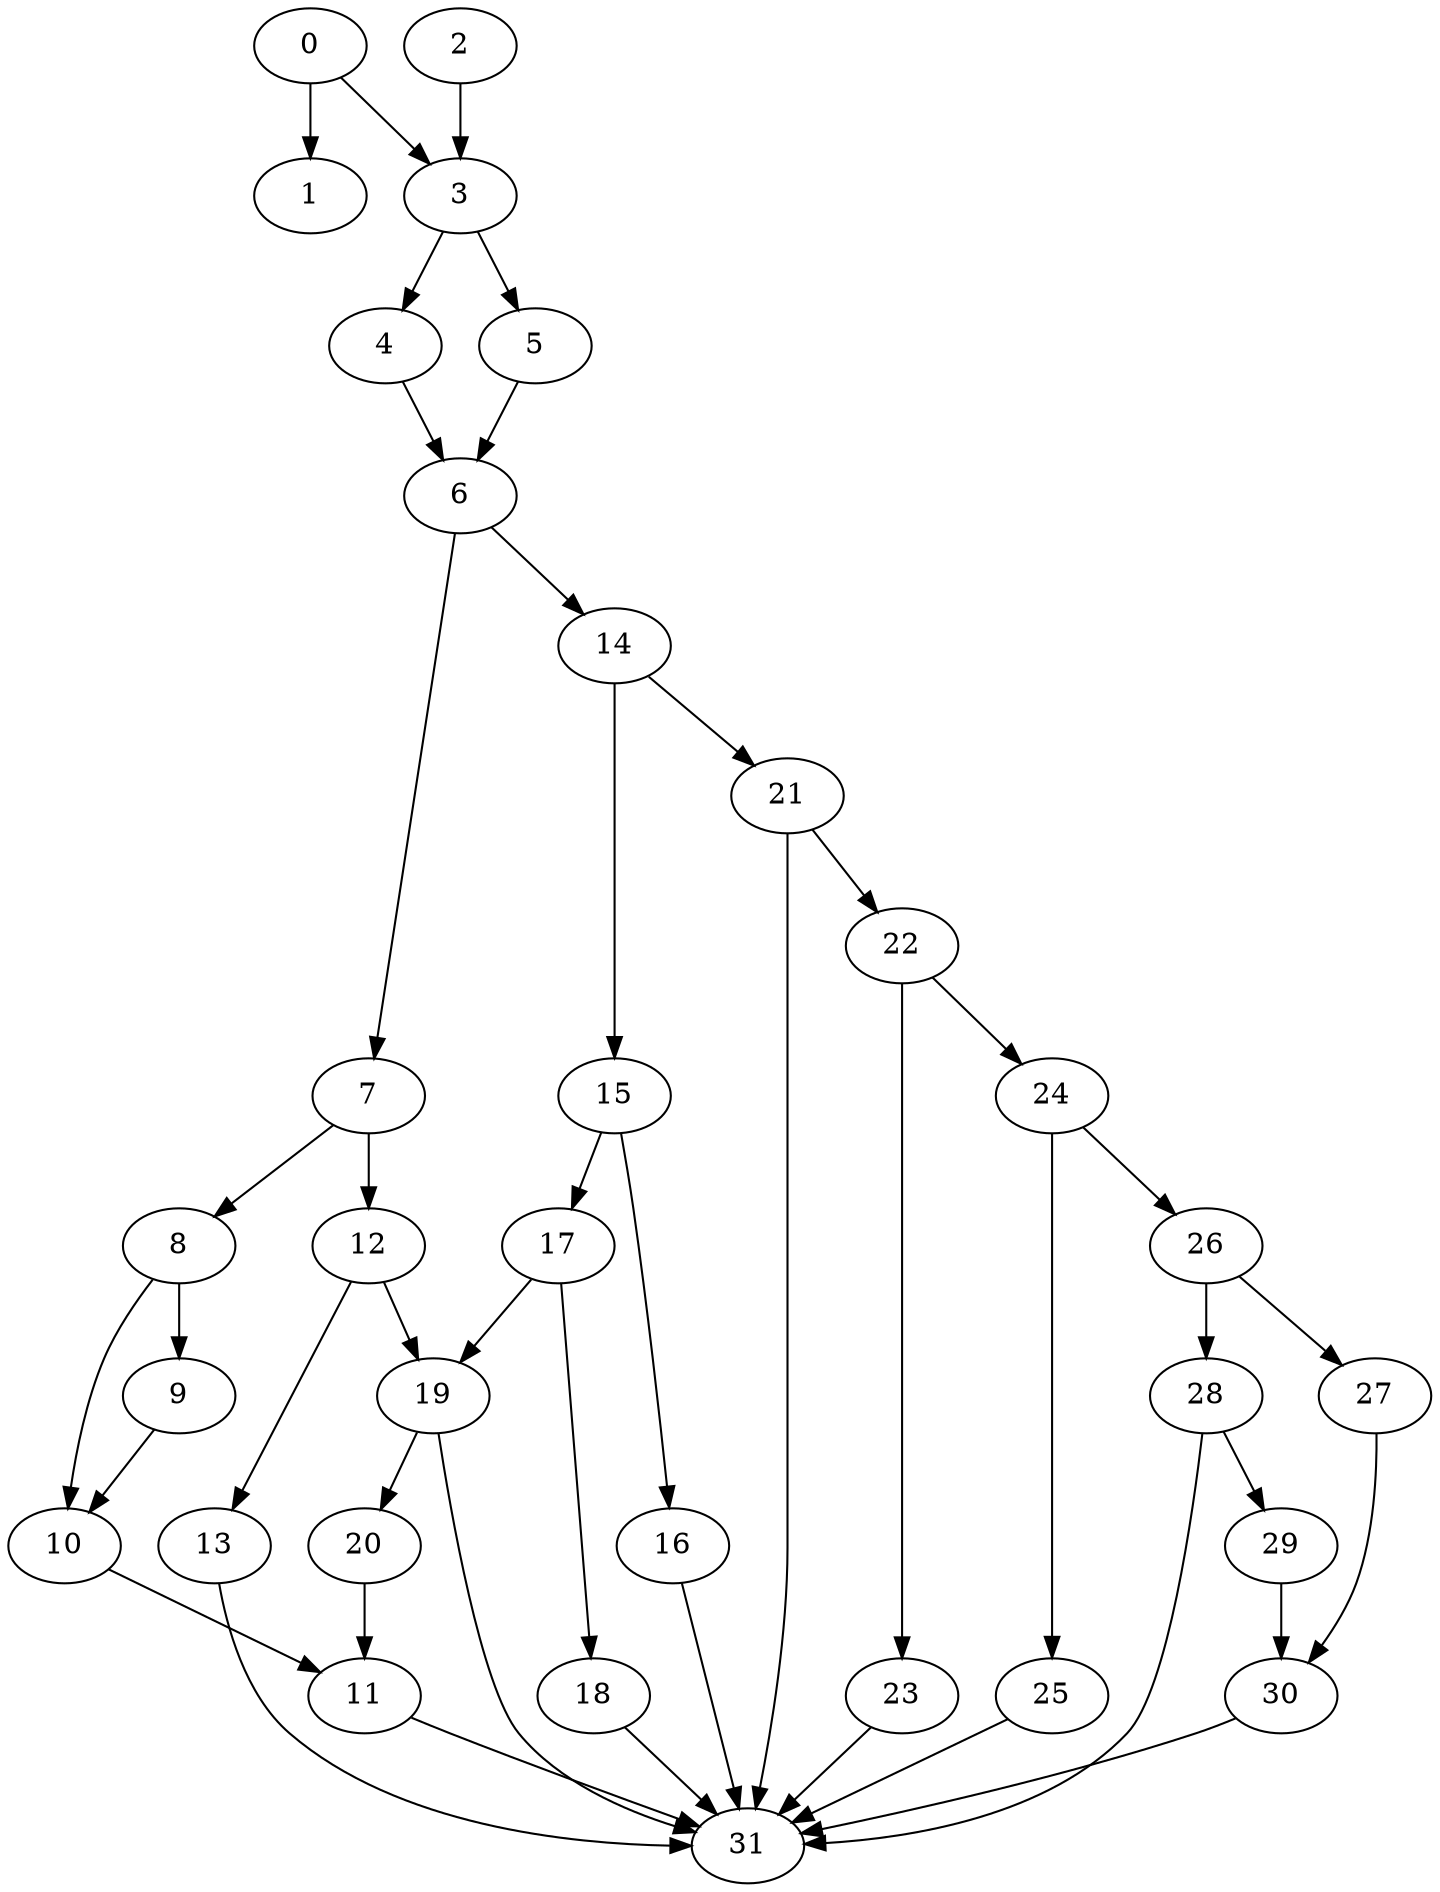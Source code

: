 digraph {
	0
	1
	2
	3
	4
	5
	6
	7
	8
	9
	10
	11
	12
	13
	14
	15
	16
	17
	18
	19
	20
	21
	22
	23
	24
	25
	26
	27
	28
	29
	30
	31
	0 -> 3
	2 -> 3
	4 -> 6
	5 -> 6
	7 -> 8
	15 -> 16
	8 -> 9
	10 -> 11
	20 -> 11
	7 -> 12
	15 -> 17
	19 -> 20
	14 -> 21
	17 -> 18
	26 -> 27
	6 -> 14
	14 -> 15
	24 -> 26
	27 -> 30
	29 -> 30
	0 -> 1
	3 -> 5
	26 -> 28
	6 -> 7
	28 -> 29
	19 -> 31
	23 -> 31
	13 -> 31
	16 -> 31
	18 -> 31
	21 -> 31
	25 -> 31
	28 -> 31
	30 -> 31
	11 -> 31
	12 -> 19
	17 -> 19
	21 -> 22
	24 -> 25
	3 -> 4
	8 -> 10
	9 -> 10
	12 -> 13
	22 -> 23
	22 -> 24
}
